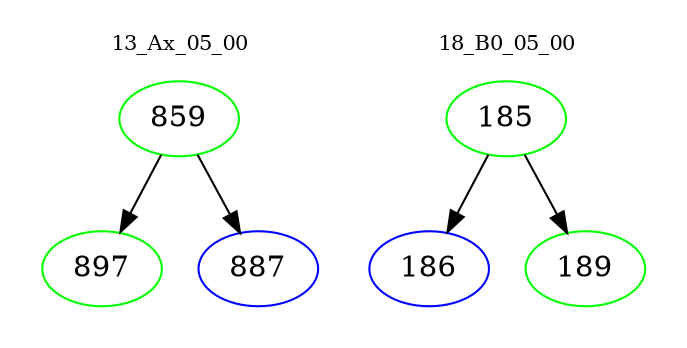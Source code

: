 digraph{
subgraph cluster_0 {
color = white
label = "13_Ax_05_00";
fontsize=10;
T0_859 [label="859", color="green"]
T0_859 -> T0_897 [color="black"]
T0_897 [label="897", color="green"]
T0_859 -> T0_887 [color="black"]
T0_887 [label="887", color="blue"]
}
subgraph cluster_1 {
color = white
label = "18_B0_05_00";
fontsize=10;
T1_185 [label="185", color="green"]
T1_185 -> T1_186 [color="black"]
T1_186 [label="186", color="blue"]
T1_185 -> T1_189 [color="black"]
T1_189 [label="189", color="green"]
}
}
